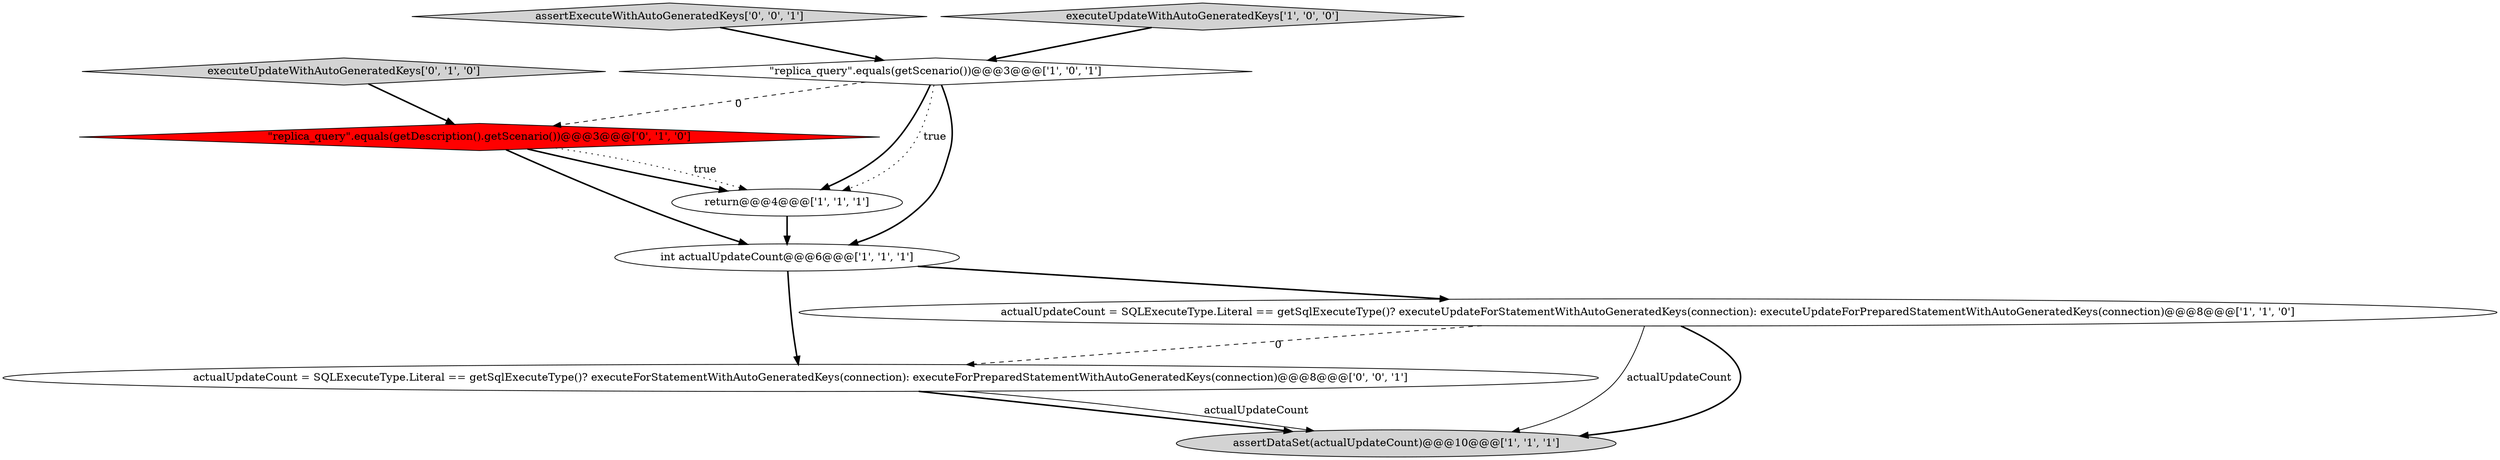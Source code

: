 digraph {
2 [style = filled, label = "return@@@4@@@['1', '1', '1']", fillcolor = white, shape = ellipse image = "AAA0AAABBB1BBB"];
0 [style = filled, label = "actualUpdateCount = SQLExecuteType.Literal == getSqlExecuteType()? executeUpdateForStatementWithAutoGeneratedKeys(connection): executeUpdateForPreparedStatementWithAutoGeneratedKeys(connection)@@@8@@@['1', '1', '0']", fillcolor = white, shape = ellipse image = "AAA0AAABBB1BBB"];
6 [style = filled, label = "\"replica_query\".equals(getDescription().getScenario())@@@3@@@['0', '1', '0']", fillcolor = red, shape = diamond image = "AAA1AAABBB2BBB"];
8 [style = filled, label = "assertExecuteWithAutoGeneratedKeys['0', '0', '1']", fillcolor = lightgray, shape = diamond image = "AAA0AAABBB3BBB"];
9 [style = filled, label = "actualUpdateCount = SQLExecuteType.Literal == getSqlExecuteType()? executeForStatementWithAutoGeneratedKeys(connection): executeForPreparedStatementWithAutoGeneratedKeys(connection)@@@8@@@['0', '0', '1']", fillcolor = white, shape = ellipse image = "AAA0AAABBB3BBB"];
7 [style = filled, label = "executeUpdateWithAutoGeneratedKeys['0', '1', '0']", fillcolor = lightgray, shape = diamond image = "AAA0AAABBB2BBB"];
1 [style = filled, label = "assertDataSet(actualUpdateCount)@@@10@@@['1', '1', '1']", fillcolor = lightgray, shape = ellipse image = "AAA0AAABBB1BBB"];
3 [style = filled, label = "executeUpdateWithAutoGeneratedKeys['1', '0', '0']", fillcolor = lightgray, shape = diamond image = "AAA0AAABBB1BBB"];
5 [style = filled, label = "int actualUpdateCount@@@6@@@['1', '1', '1']", fillcolor = white, shape = ellipse image = "AAA0AAABBB1BBB"];
4 [style = filled, label = "\"replica_query\".equals(getScenario())@@@3@@@['1', '0', '1']", fillcolor = white, shape = diamond image = "AAA0AAABBB1BBB"];
6->5 [style = bold, label=""];
6->2 [style = dotted, label="true"];
4->2 [style = bold, label=""];
8->4 [style = bold, label=""];
0->9 [style = dashed, label="0"];
9->1 [style = bold, label=""];
5->0 [style = bold, label=""];
5->9 [style = bold, label=""];
0->1 [style = solid, label="actualUpdateCount"];
4->6 [style = dashed, label="0"];
4->5 [style = bold, label=""];
0->1 [style = bold, label=""];
3->4 [style = bold, label=""];
4->2 [style = dotted, label="true"];
7->6 [style = bold, label=""];
2->5 [style = bold, label=""];
9->1 [style = solid, label="actualUpdateCount"];
6->2 [style = bold, label=""];
}
